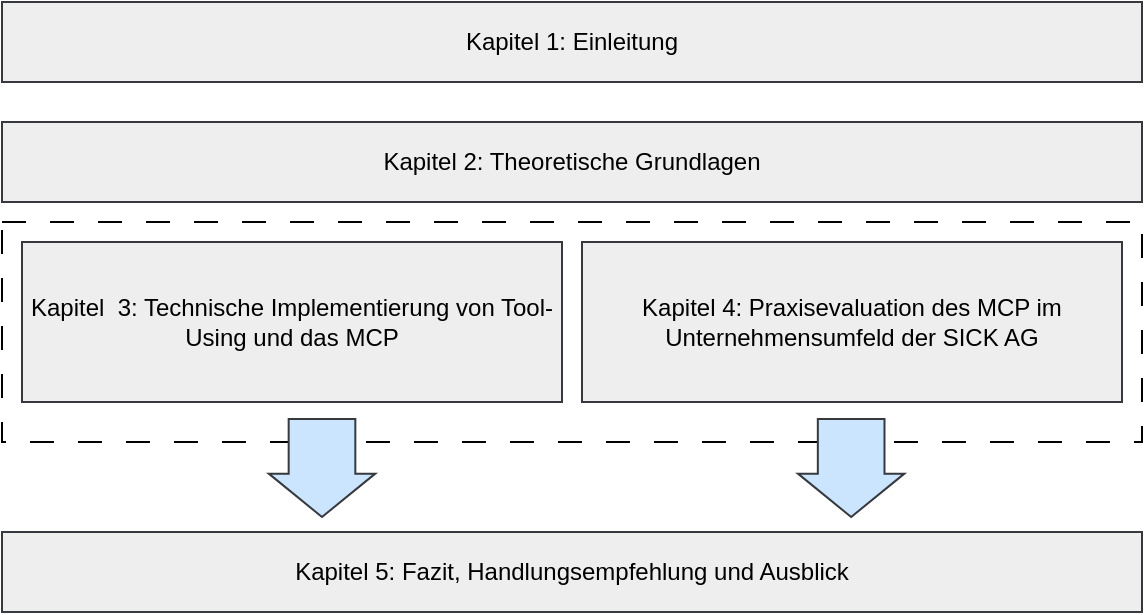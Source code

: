 <mxfile version="28.0.7">
  <diagram name="Seite-1" id="ddYGlzPk5iQ9ytmfq_tQ">
    <mxGraphModel dx="2008" dy="651" grid="1" gridSize="10" guides="1" tooltips="1" connect="1" arrows="1" fold="1" page="1" pageScale="1" pageWidth="827" pageHeight="1169" math="0" shadow="0">
      <root>
        <mxCell id="0" />
        <mxCell id="1" parent="0" />
        <mxCell id="1YJK51U86fi5NXy0gk8_-11" value="" style="rounded=0;whiteSpace=wrap;html=1;dashed=1;dashPattern=12 12;" parent="1" vertex="1">
          <mxGeometry x="-480" y="270" width="570" height="110" as="geometry" />
        </mxCell>
        <mxCell id="1YJK51U86fi5NXy0gk8_-2" value="Kapitel 1: Einleitung" style="rounded=0;whiteSpace=wrap;html=1;fillColor=#eeeeee;strokeColor=#36393d;" parent="1" vertex="1">
          <mxGeometry x="-480" y="160" width="570" height="40" as="geometry" />
        </mxCell>
        <mxCell id="1YJK51U86fi5NXy0gk8_-3" value="Kapitel 2: Theoretische Grundlagen" style="rounded=0;whiteSpace=wrap;html=1;fillColor=#eeeeee;strokeColor=#36393d;" parent="1" vertex="1">
          <mxGeometry x="-480" y="220" width="570" height="40" as="geometry" />
        </mxCell>
        <mxCell id="1YJK51U86fi5NXy0gk8_-4" value="Kapitel&amp;nbsp; 3: Technische Implementierung von Tool-Using und das MCP" style="rounded=0;whiteSpace=wrap;html=1;fillColor=#eeeeee;strokeColor=#36393d;" parent="1" vertex="1">
          <mxGeometry x="-470" y="280" width="270" height="80" as="geometry" />
        </mxCell>
        <mxCell id="1YJK51U86fi5NXy0gk8_-5" value="&lt;div&gt;&lt;br&gt;&lt;/div&gt;&lt;div&gt;Kapitel 4: Praxisevaluation des MCP im Unternehmensumfeld der SICK AG&lt;/div&gt;&lt;div&gt;&lt;br&gt;&lt;/div&gt;" style="rounded=0;whiteSpace=wrap;html=1;fillColor=#eeeeee;strokeColor=#36393d;" parent="1" vertex="1">
          <mxGeometry x="-190" y="280" width="270" height="80" as="geometry" />
        </mxCell>
        <mxCell id="1YJK51U86fi5NXy0gk8_-7" value="Kapitel 5: Fazit, Handlungsempfehlung und Ausblick" style="rounded=0;whiteSpace=wrap;html=1;fillColor=#eeeeee;strokeColor=#36393d;" parent="1" vertex="1">
          <mxGeometry x="-480" y="425" width="570" height="40" as="geometry" />
        </mxCell>
        <mxCell id="1YJK51U86fi5NXy0gk8_-10" value="" style="shape=flexArrow;endArrow=classic;html=1;rounded=0;endWidth=18.889;endSize=6.892;width=33.333;fillColor=#cce5ff;strokeColor=#36393d;" parent="1" edge="1">
          <mxGeometry width="50" height="50" relative="1" as="geometry">
            <mxPoint x="-55.42" y="368" as="sourcePoint" />
            <mxPoint x="-55.42" y="418" as="targetPoint" />
          </mxGeometry>
        </mxCell>
        <mxCell id="1YJK51U86fi5NXy0gk8_-9" value="" style="shape=flexArrow;endArrow=classic;html=1;rounded=0;endWidth=18.889;endSize=6.892;width=33.333;fillColor=#cce5ff;strokeColor=#36393d;" parent="1" edge="1">
          <mxGeometry width="50" height="50" relative="1" as="geometry">
            <mxPoint x="-320" y="368" as="sourcePoint" />
            <mxPoint x="-320" y="418" as="targetPoint" />
          </mxGeometry>
        </mxCell>
      </root>
    </mxGraphModel>
  </diagram>
</mxfile>
